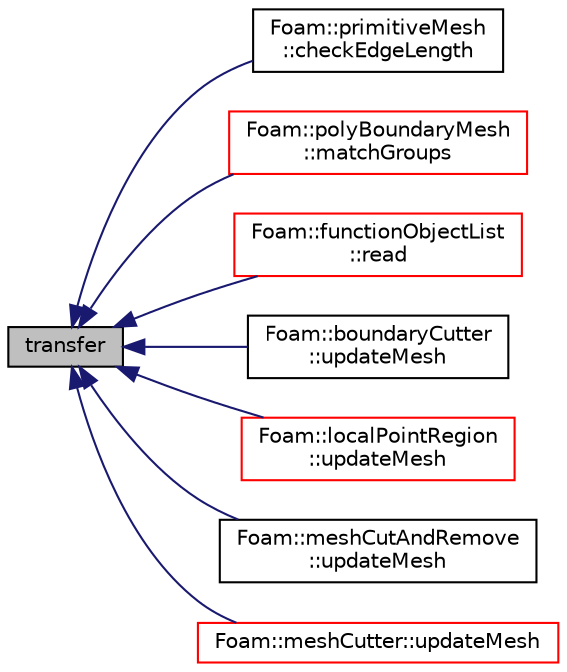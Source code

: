 digraph "transfer"
{
  bgcolor="transparent";
  edge [fontname="Helvetica",fontsize="10",labelfontname="Helvetica",labelfontsize="10"];
  node [fontname="Helvetica",fontsize="10",shape=record];
  rankdir="LR";
  Node6874 [label="transfer",height=0.2,width=0.4,color="black", fillcolor="grey75", style="filled", fontcolor="black"];
  Node6874 -> Node6875 [dir="back",color="midnightblue",fontsize="10",style="solid",fontname="Helvetica"];
  Node6875 [label="Foam::primitiveMesh\l::checkEdgeLength",height=0.2,width=0.4,color="black",URL="$a28685.html#a3988b9cec2947b9dea1e7d3a8c097a46",tooltip="Check edge length. "];
  Node6874 -> Node6876 [dir="back",color="midnightblue",fontsize="10",style="solid",fontname="Helvetica"];
  Node6876 [label="Foam::polyBoundaryMesh\l::matchGroups",height=0.2,width=0.4,color="red",URL="$a28557.html#aabd198b93730ce56969e96d23875ab87",tooltip="Match the patches to groups. Returns all the (fully matched) groups. "];
  Node6874 -> Node7194 [dir="back",color="midnightblue",fontsize="10",style="solid",fontname="Helvetica"];
  Node7194 [label="Foam::functionObjectList\l::read",height=0.2,width=0.4,color="red",URL="$a27221.html#af816873151ddb0126e98bb2f914d8ed5",tooltip="Read and set the function objects if their data have changed. "];
  Node6874 -> Node8613 [dir="back",color="midnightblue",fontsize="10",style="solid",fontname="Helvetica"];
  Node8613 [label="Foam::boundaryCutter\l::updateMesh",height=0.2,width=0.4,color="black",URL="$a22245.html#ad57565956fd4064299f4bd3c4eebb1d4",tooltip="Force recalculation of locally stored data on topological change. "];
  Node6874 -> Node8614 [dir="back",color="midnightblue",fontsize="10",style="solid",fontname="Helvetica"];
  Node8614 [label="Foam::localPointRegion\l::updateMesh",height=0.2,width=0.4,color="red",URL="$a26329.html#ad57565956fd4064299f4bd3c4eebb1d4",tooltip="Force recalculation of locally stored data on topological change. "];
  Node6874 -> Node8616 [dir="back",color="midnightblue",fontsize="10",style="solid",fontname="Helvetica"];
  Node8616 [label="Foam::meshCutAndRemove\l::updateMesh",height=0.2,width=0.4,color="black",URL="$a22249.html#ad57565956fd4064299f4bd3c4eebb1d4",tooltip="Force recalculation of locally stored data on topological change. "];
  Node6874 -> Node8617 [dir="back",color="midnightblue",fontsize="10",style="solid",fontname="Helvetica"];
  Node8617 [label="Foam::meshCutter::updateMesh",height=0.2,width=0.4,color="red",URL="$a22253.html#ad57565956fd4064299f4bd3c4eebb1d4",tooltip="Force recalculation of locally stored data on topological change. "];
}
